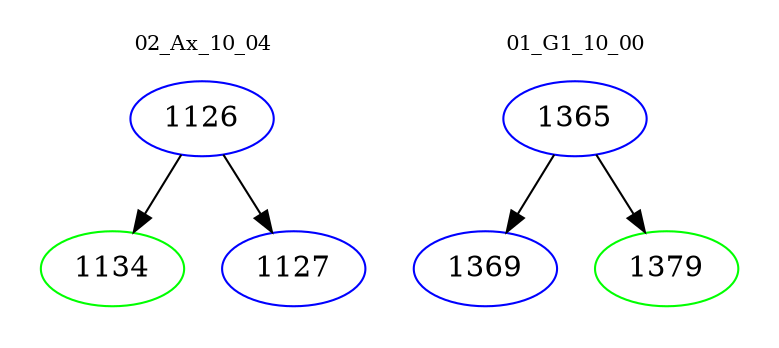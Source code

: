 digraph{
subgraph cluster_0 {
color = white
label = "02_Ax_10_04";
fontsize=10;
T0_1126 [label="1126", color="blue"]
T0_1126 -> T0_1134 [color="black"]
T0_1134 [label="1134", color="green"]
T0_1126 -> T0_1127 [color="black"]
T0_1127 [label="1127", color="blue"]
}
subgraph cluster_1 {
color = white
label = "01_G1_10_00";
fontsize=10;
T1_1365 [label="1365", color="blue"]
T1_1365 -> T1_1369 [color="black"]
T1_1369 [label="1369", color="blue"]
T1_1365 -> T1_1379 [color="black"]
T1_1379 [label="1379", color="green"]
}
}

